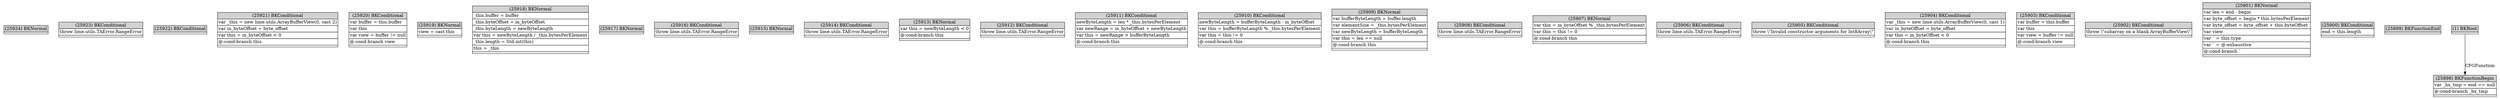 digraph graphname {
	node [shape=plaintext];
n25924[label=<<table BORDER="0" CELLBORDER="1" CELLSPACING="0">
	<tr><td port="in" bgcolor="lightgray">(25924) BKNormal</td></tr>
	<tr><td port="out"></td></tr>
</table>>];
n25923[label=<<table BORDER="0" CELLBORDER="1" CELLSPACING="0">
	<tr><td port="in" bgcolor="lightgray">(25923) BKConditional</td></tr>
	<tr><td port="e0" align="left">throw lime.utils.TAError.RangeError</td></tr>
	<tr><td port="out"></td></tr>
</table>>];
n25922[label=<<table BORDER="0" CELLBORDER="1" CELLSPACING="0">
	<tr><td port="in" bgcolor="lightgray">(25922) BKConditional</td></tr>
	<tr><td port="out"></td></tr>
</table>>];
n25921[label=<<table BORDER="0" CELLBORDER="1" CELLSPACING="0">
	<tr><td port="in" bgcolor="lightgray">(25921) BKConditional</td></tr>
	<tr><td port="e0" align="left">var _this = new lime.utils.ArrayBufferView(0, cast 2)</td></tr>
	<tr><td port="e1" align="left">var in_byteOffset = byte_offset</td></tr>
	<tr><td port="e2" align="left">var this = in_byteOffset &lt; 0</td></tr>
	<tr><td port="e3" align="left">@:cond-branch this</td></tr>
	<tr><td port="out"></td></tr>
</table>>];
n25920[label=<<table BORDER="0" CELLBORDER="1" CELLSPACING="0">
	<tr><td port="in" bgcolor="lightgray">(25920) BKConditional</td></tr>
	<tr><td port="e0" align="left">var buffer = this.buffer</td></tr>
	<tr><td port="e1" align="left">var this</td></tr>
	<tr><td port="e2" align="left">var view = buffer != null</td></tr>
	<tr><td port="e3" align="left">@:cond-branch view</td></tr>
	<tr><td port="out"></td></tr>
</table>>];
n25919[label=<<table BORDER="0" CELLBORDER="1" CELLSPACING="0">
	<tr><td port="in" bgcolor="lightgray">(25919) BKNormal</td></tr>
	<tr><td port="e0" align="left">view = cast this</td></tr>
	<tr><td port="out"></td></tr>
</table>>];
n25918[label=<<table BORDER="0" CELLBORDER="1" CELLSPACING="0">
	<tr><td port="in" bgcolor="lightgray">(25918) BKNormal</td></tr>
	<tr><td port="e0" align="left">_this.buffer = buffer</td></tr>
	<tr><td port="e1" align="left">_this.byteOffset = in_byteOffset</td></tr>
	<tr><td port="e2" align="left">_this.byteLength = newByteLength</td></tr>
	<tr><td port="e3" align="left">var this = newByteLength / _this.bytesPerElement</td></tr>
	<tr><td port="e4" align="left">_this.length = Std.int(this)</td></tr>
	<tr><td port="e5" align="left">this = _this</td></tr>
	<tr><td port="out"></td></tr>
</table>>];
n25917[label=<<table BORDER="0" CELLBORDER="1" CELLSPACING="0">
	<tr><td port="in" bgcolor="lightgray">(25917) BKNormal</td></tr>
	<tr><td port="out"></td></tr>
</table>>];
n25916[label=<<table BORDER="0" CELLBORDER="1" CELLSPACING="0">
	<tr><td port="in" bgcolor="lightgray">(25916) BKConditional</td></tr>
	<tr><td port="e0" align="left">throw lime.utils.TAError.RangeError</td></tr>
	<tr><td port="out"></td></tr>
</table>>];
n25915[label=<<table BORDER="0" CELLBORDER="1" CELLSPACING="0">
	<tr><td port="in" bgcolor="lightgray">(25915) BKNormal</td></tr>
	<tr><td port="out"></td></tr>
</table>>];
n25914[label=<<table BORDER="0" CELLBORDER="1" CELLSPACING="0">
	<tr><td port="in" bgcolor="lightgray">(25914) BKConditional</td></tr>
	<tr><td port="e0" align="left">throw lime.utils.TAError.RangeError</td></tr>
	<tr><td port="out"></td></tr>
</table>>];
n25913[label=<<table BORDER="0" CELLBORDER="1" CELLSPACING="0">
	<tr><td port="in" bgcolor="lightgray">(25913) BKNormal</td></tr>
	<tr><td port="e0" align="left">var this = newByteLength &lt; 0</td></tr>
	<tr><td port="e1" align="left">@:cond-branch this</td></tr>
	<tr><td port="out"></td></tr>
</table>>];
n25912[label=<<table BORDER="0" CELLBORDER="1" CELLSPACING="0">
	<tr><td port="in" bgcolor="lightgray">(25912) BKConditional</td></tr>
	<tr><td port="e0" align="left">throw lime.utils.TAError.RangeError</td></tr>
	<tr><td port="out"></td></tr>
</table>>];
n25911[label=<<table BORDER="0" CELLBORDER="1" CELLSPACING="0">
	<tr><td port="in" bgcolor="lightgray">(25911) BKConditional</td></tr>
	<tr><td port="e0" align="left">newByteLength = len * _this.bytesPerElement</td></tr>
	<tr><td port="e1" align="left">var newRange = in_byteOffset + newByteLength</td></tr>
	<tr><td port="e2" align="left">var this = newRange &gt; bufferByteLength</td></tr>
	<tr><td port="e3" align="left">@:cond-branch this</td></tr>
	<tr><td port="out"></td></tr>
</table>>];
n25910[label=<<table BORDER="0" CELLBORDER="1" CELLSPACING="0">
	<tr><td port="in" bgcolor="lightgray">(25910) BKConditional</td></tr>
	<tr><td port="e0" align="left">newByteLength = bufferByteLength - in_byteOffset</td></tr>
	<tr><td port="e1" align="left">var this = bufferByteLength % _this.bytesPerElement</td></tr>
	<tr><td port="e2" align="left">var this = this != 0</td></tr>
	<tr><td port="e3" align="left">@:cond-branch this</td></tr>
	<tr><td port="out"></td></tr>
</table>>];
n25909[label=<<table BORDER="0" CELLBORDER="1" CELLSPACING="0">
	<tr><td port="in" bgcolor="lightgray">(25909) BKNormal</td></tr>
	<tr><td port="e0" align="left">var bufferByteLength = buffer.length</td></tr>
	<tr><td port="e1" align="left">var elementSize = _this.bytesPerElement</td></tr>
	<tr><td port="e2" align="left">var newByteLength = bufferByteLength</td></tr>
	<tr><td port="e3" align="left">var this = len == null</td></tr>
	<tr><td port="e4" align="left">@:cond-branch this</td></tr>
	<tr><td port="out"></td></tr>
</table>>];
n25908[label=<<table BORDER="0" CELLBORDER="1" CELLSPACING="0">
	<tr><td port="in" bgcolor="lightgray">(25908) BKConditional</td></tr>
	<tr><td port="e0" align="left">throw lime.utils.TAError.RangeError</td></tr>
	<tr><td port="out"></td></tr>
</table>>];
n25907[label=<<table BORDER="0" CELLBORDER="1" CELLSPACING="0">
	<tr><td port="in" bgcolor="lightgray">(25907) BKNormal</td></tr>
	<tr><td port="e0" align="left">var this = in_byteOffset % _this.bytesPerElement</td></tr>
	<tr><td port="e1" align="left">var this = this != 0</td></tr>
	<tr><td port="e2" align="left">@:cond-branch this</td></tr>
	<tr><td port="out"></td></tr>
</table>>];
n25906[label=<<table BORDER="0" CELLBORDER="1" CELLSPACING="0">
	<tr><td port="in" bgcolor="lightgray">(25906) BKConditional</td></tr>
	<tr><td port="e0" align="left">throw lime.utils.TAError.RangeError</td></tr>
	<tr><td port="out"></td></tr>
</table>>];
n25905[label=<<table BORDER="0" CELLBORDER="1" CELLSPACING="0">
	<tr><td port="in" bgcolor="lightgray">(25905) BKConditional</td></tr>
	<tr><td port="e0" align="left">throw \"Invalid constructor arguments for Int8Array\"</td></tr>
	<tr><td port="out"></td></tr>
</table>>];
n25904[label=<<table BORDER="0" CELLBORDER="1" CELLSPACING="0">
	<tr><td port="in" bgcolor="lightgray">(25904) BKConditional</td></tr>
	<tr><td port="e0" align="left">var _this = new lime.utils.ArrayBufferView(0, cast 1)</td></tr>
	<tr><td port="e1" align="left">var in_byteOffset = byte_offset</td></tr>
	<tr><td port="e2" align="left">var this = in_byteOffset &lt; 0</td></tr>
	<tr><td port="e3" align="left">@:cond-branch this</td></tr>
	<tr><td port="out"></td></tr>
</table>>];
n25903[label=<<table BORDER="0" CELLBORDER="1" CELLSPACING="0">
	<tr><td port="in" bgcolor="lightgray">(25903) BKConditional</td></tr>
	<tr><td port="e0" align="left">var buffer = this.buffer</td></tr>
	<tr><td port="e1" align="left">var this</td></tr>
	<tr><td port="e2" align="left">var view = buffer != null</td></tr>
	<tr><td port="e3" align="left">@:cond-branch view</td></tr>
	<tr><td port="out"></td></tr>
</table>>];
n25902[label=<<table BORDER="0" CELLBORDER="1" CELLSPACING="0">
	<tr><td port="in" bgcolor="lightgray">(25902) BKConditional</td></tr>
	<tr><td port="e0" align="left">throw \"subarray on a blank ArrayBufferView\"</td></tr>
	<tr><td port="out"></td></tr>
</table>>];
n25901[label=<<table BORDER="0" CELLBORDER="1" CELLSPACING="0">
	<tr><td port="in" bgcolor="lightgray">(25901) BKNormal</td></tr>
	<tr><td port="e0" align="left">var len = end - begin</td></tr>
	<tr><td port="e1" align="left">var byte_offset = begin * this.bytesPerElement</td></tr>
	<tr><td port="e2" align="left">var byte_offset = byte_offset + this.byteOffset</td></tr>
	<tr><td port="e3" align="left">var view</td></tr>
	<tr><td port="e4" align="left">var ` = this.type</td></tr>
	<tr><td port="e5" align="left">var ` = @:exhaustive `</td></tr>
	<tr><td port="e6" align="left">@:cond-branch `</td></tr>
	<tr><td port="out"></td></tr>
</table>>];
n25900[label=<<table BORDER="0" CELLBORDER="1" CELLSPACING="0">
	<tr><td port="in" bgcolor="lightgray">(25900) BKConditional</td></tr>
	<tr><td port="e0" align="left">end = this.length</td></tr>
	<tr><td port="out"></td></tr>
</table>>];
n25899[label=<<table BORDER="0" CELLBORDER="1" CELLSPACING="0">
	<tr><td port="in" bgcolor="lightgray">(25899) BKFunctionEnd</td></tr>
	<tr><td port="out"></td></tr>
</table>>];
n25898[label=<<table BORDER="0" CELLBORDER="1" CELLSPACING="0">
	<tr><td port="in" bgcolor="lightgray">(25898) BKFunctionBegin</td></tr>
	<tr><td port="e0" align="left">var _hx_tmp = end == null</td></tr>
	<tr><td port="e1" align="left">@:cond-branch _hx_tmp</td></tr>
	<tr><td port="out"></td></tr>
</table>>];
n1[label=<<table BORDER="0" CELLBORDER="1" CELLSPACING="0">
	<tr><td port="in" bgcolor="lightgray">(1) BKRoot</td></tr>
	<tr><td port="out"></td></tr>
</table>>];
n1:out -> n25898:in[label="CFGFunction"];
}
